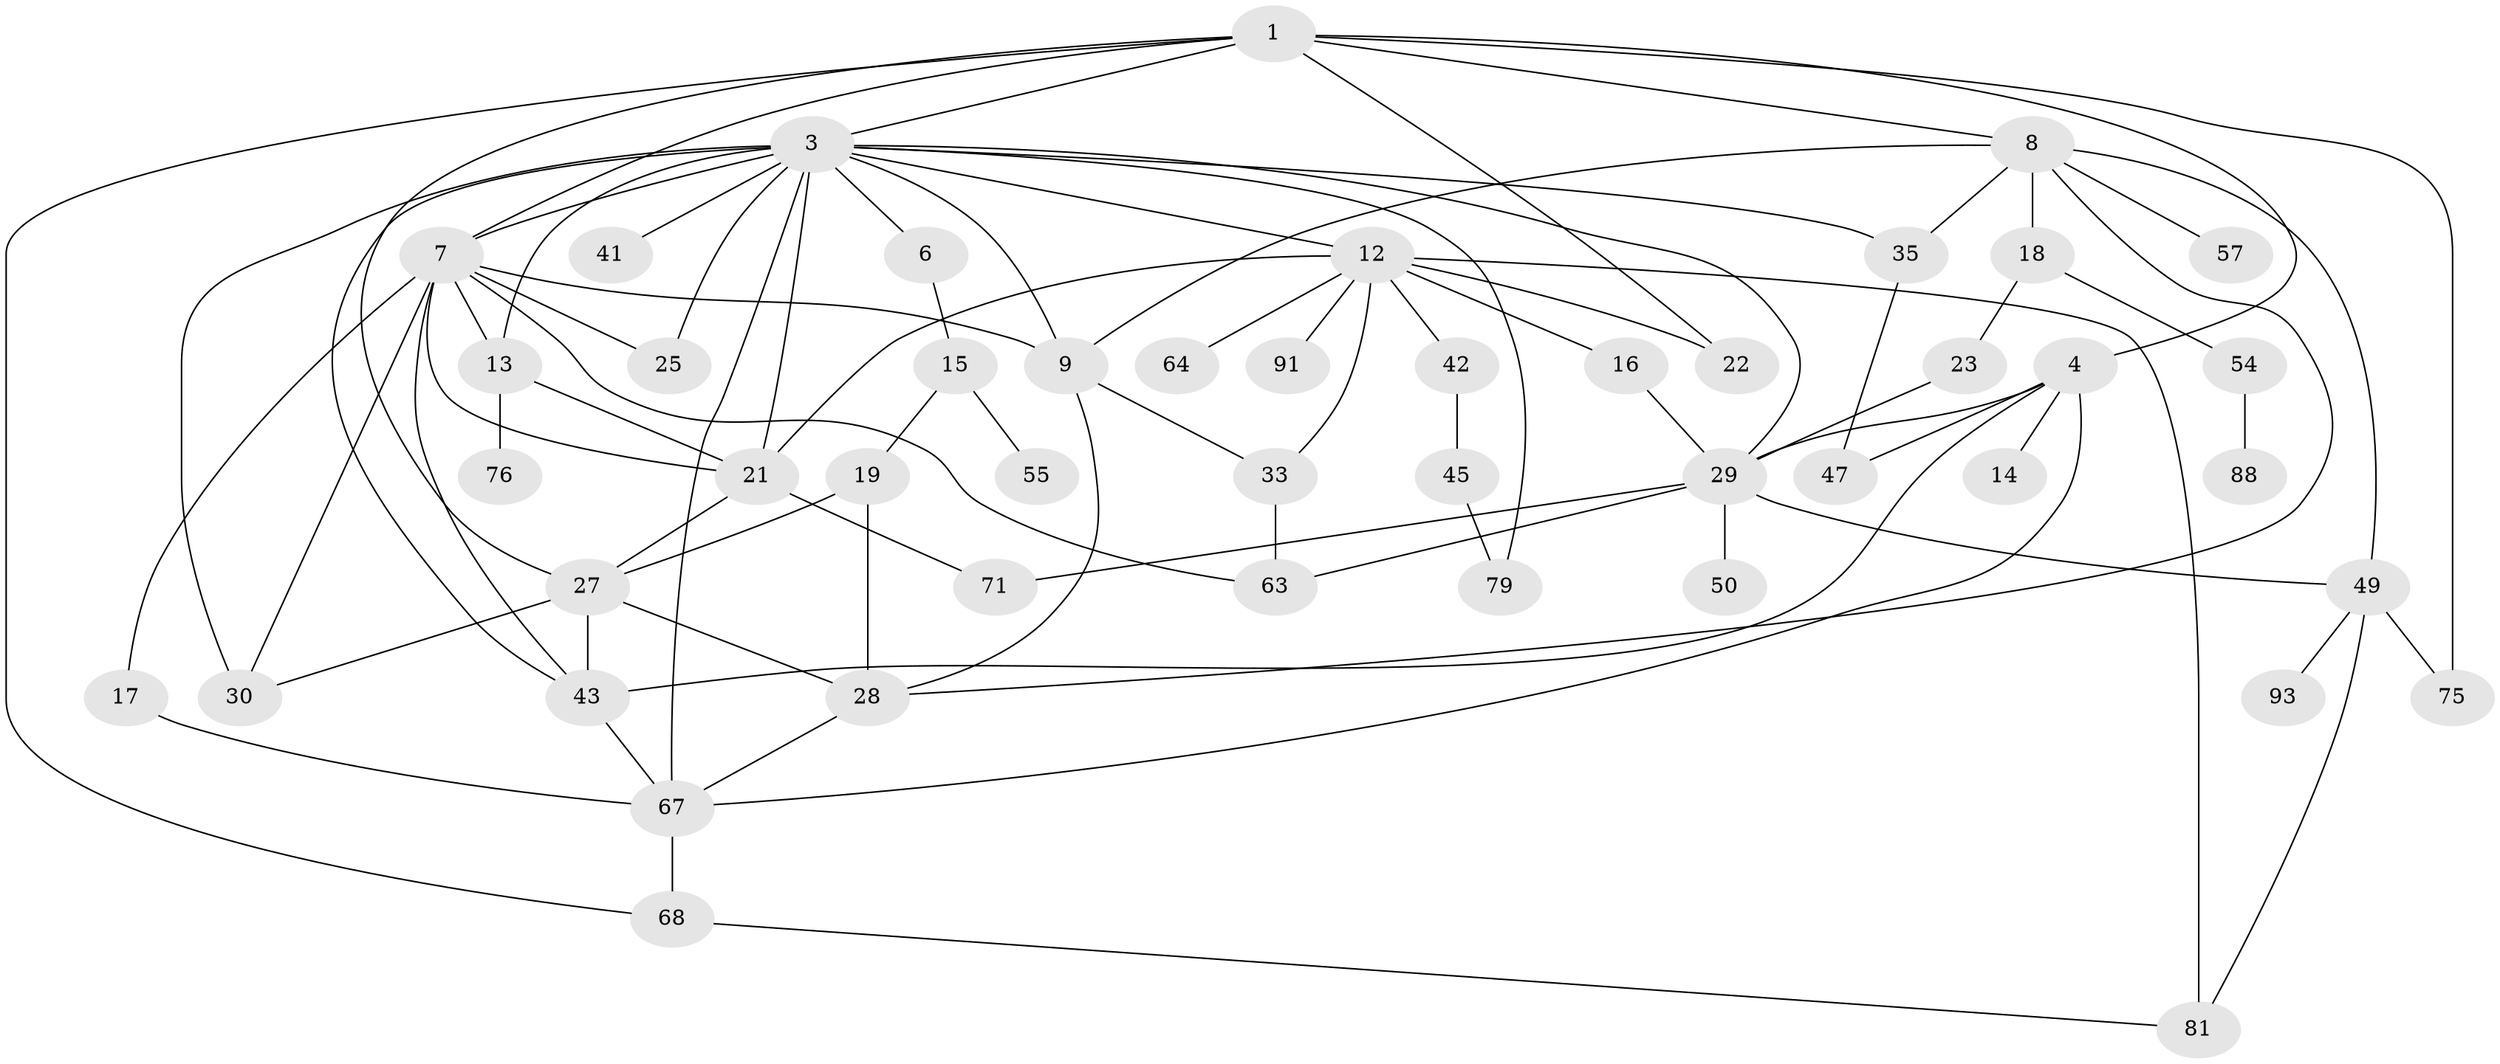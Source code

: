 // original degree distribution, {6: 0.042105263157894736, 4: 0.15789473684210525, 8: 0.021052631578947368, 5: 0.021052631578947368, 2: 0.3157894736842105, 9: 0.010526315789473684, 3: 0.24210526315789474, 1: 0.17894736842105263, 7: 0.010526315789473684}
// Generated by graph-tools (version 1.1) at 2025/13/03/09/25 04:13:31]
// undirected, 47 vertices, 84 edges
graph export_dot {
graph [start="1"]
  node [color=gray90,style=filled];
  1 [super="+2"];
  3 [super="+5+20+32+11"];
  4 [super="+24"];
  6;
  7 [super="+73+38+62+61"];
  8 [super="+10+34+37"];
  9 [super="+65+46"];
  12 [super="+31"];
  13;
  14;
  15;
  16 [super="+69"];
  17;
  18;
  19 [super="+77"];
  21 [super="+66+26"];
  22;
  23;
  25 [super="+58"];
  27 [super="+44+72"];
  28 [super="+89+52"];
  29 [super="+39+51"];
  30;
  33 [super="+83"];
  35 [super="+60"];
  41;
  42;
  43 [super="+78+92"];
  45;
  47 [super="+70"];
  49 [super="+56"];
  50;
  54;
  55;
  57;
  63;
  64;
  67 [super="+87"];
  68;
  71;
  75;
  76;
  79;
  81;
  88;
  91;
  93;
  1 -- 3;
  1 -- 7;
  1 -- 8;
  1 -- 75;
  1 -- 27;
  1 -- 4;
  1 -- 22;
  1 -- 68;
  3 -- 12;
  3 -- 43;
  3 -- 6;
  3 -- 29 [weight=2];
  3 -- 30;
  3 -- 25;
  3 -- 41;
  3 -- 21 [weight=2];
  3 -- 67;
  3 -- 7;
  3 -- 9;
  3 -- 13;
  3 -- 79;
  3 -- 35;
  4 -- 14;
  4 -- 29;
  4 -- 47;
  4 -- 67;
  4 -- 43;
  6 -- 15;
  7 -- 9;
  7 -- 17;
  7 -- 25 [weight=2];
  7 -- 63;
  7 -- 13;
  7 -- 43;
  7 -- 21;
  7 -- 30;
  8 -- 18;
  8 -- 9;
  8 -- 35;
  8 -- 57;
  8 -- 28;
  8 -- 49;
  9 -- 28;
  9 -- 33;
  12 -- 16;
  12 -- 33;
  12 -- 64;
  12 -- 81;
  12 -- 91;
  12 -- 21;
  12 -- 42;
  12 -- 22;
  13 -- 76;
  13 -- 21;
  15 -- 19;
  15 -- 55;
  16 -- 29;
  17 -- 67;
  18 -- 23;
  18 -- 54;
  19 -- 28;
  19 -- 27;
  21 -- 27;
  21 -- 71;
  23 -- 29;
  27 -- 43;
  27 -- 30;
  27 -- 28;
  28 -- 67;
  29 -- 71;
  29 -- 63;
  29 -- 49;
  29 -- 50;
  33 -- 63;
  35 -- 47;
  42 -- 45;
  43 -- 67;
  45 -- 79;
  49 -- 75;
  49 -- 81;
  49 -- 93;
  54 -- 88;
  67 -- 68;
  68 -- 81;
}
